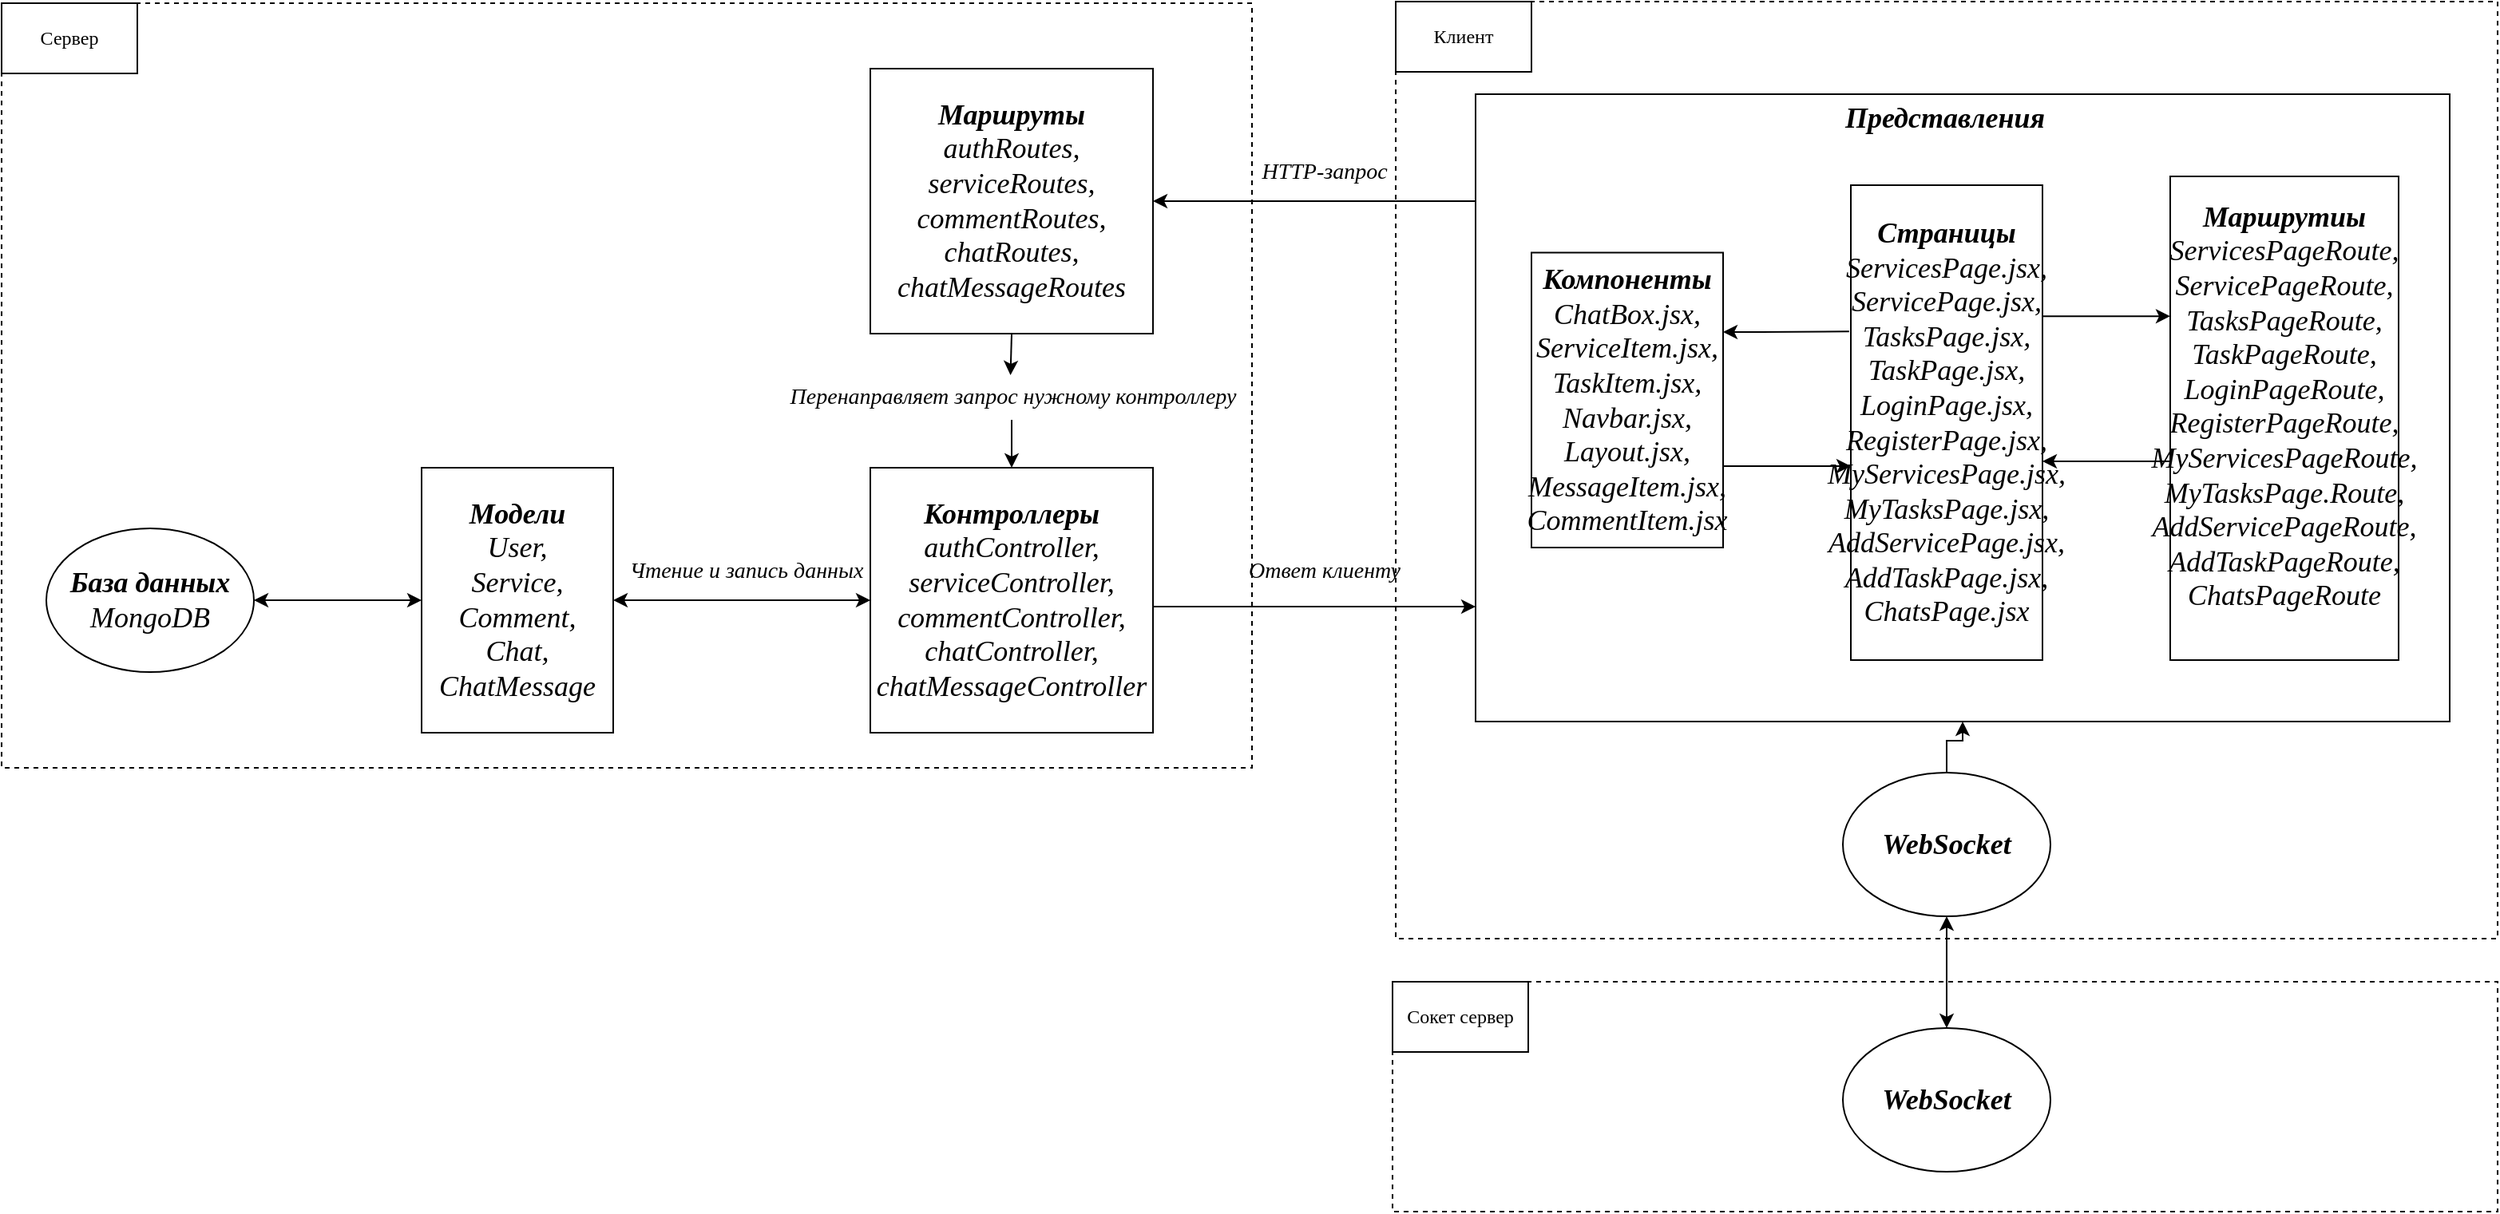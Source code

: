 <mxfile version="20.6.2" type="github">
  <diagram id="gd0Vs7x8epCB3-VAoTR1" name="Page-1">
    <mxGraphModel dx="1673" dy="896" grid="0" gridSize="10" guides="1" tooltips="1" connect="1" arrows="1" fold="1" page="1" pageScale="1" pageWidth="1600" pageHeight="1200" math="0" shadow="0">
      <root>
        <mxCell id="0" />
        <mxCell id="1" parent="0" />
        <mxCell id="AHjrq2r-RXmyC5x76Tg_-21" value="" style="rounded=0;whiteSpace=wrap;html=1;dashed=1;strokeWidth=1;fontFamily=GOST type A Regular;fontSource=https%3A%2F%2Fwebfonts.pro%2Flight-fonts%2F123-gost_type_a.html;" vertex="1" parent="1">
          <mxGeometry x="31" y="221" width="783" height="479" as="geometry" />
        </mxCell>
        <mxCell id="AHjrq2r-RXmyC5x76Tg_-8" value="" style="rounded=0;whiteSpace=wrap;html=1;dashed=1;strokeWidth=1;fontFamily=GOST type A Regular;fontSource=https%3A%2F%2Fwebfonts.pro%2Flight-fonts%2F123-gost_type_a.html;" vertex="1" parent="1">
          <mxGeometry x="904" y="220" width="690" height="587" as="geometry" />
        </mxCell>
        <mxCell id="AHjrq2r-RXmyC5x76Tg_-2" value="" style="rounded=0;whiteSpace=wrap;html=1;dashed=1;strokeWidth=1;fontFamily=GOST type A Regular;fontSource=https%3A%2F%2Fwebfonts.pro%2Flight-fonts%2F123-gost_type_a.html;" vertex="1" parent="1">
          <mxGeometry x="31" y="221" width="783" height="479" as="geometry" />
        </mxCell>
        <mxCell id="Rleqs9U9Go9pdxazjdjM-3" value="&lt;span style=&quot;font-size: 18px;&quot;&gt;&lt;b&gt;База данных&lt;/b&gt;&lt;br&gt;MongoDB&lt;br&gt;&lt;/span&gt;" style="ellipse;whiteSpace=wrap;html=1;fontSize=18;fontFamily=GOST type A Regular;fontSource=https%3A%2F%2Fwebfonts.pro%2Flight-fonts%2F123-gost_type_a.html;fontStyle=2" parent="1" vertex="1">
          <mxGeometry x="59" y="550" width="130" height="90" as="geometry" />
        </mxCell>
        <mxCell id="JAu2rXF-X8iYknNwJSAS-2" style="edgeStyle=orthogonalEdgeStyle;rounded=0;orthogonalLoop=1;jettySize=auto;html=1;exitX=1;exitY=0.5;exitDx=0;exitDy=0;entryX=0;entryY=0.5;entryDx=0;entryDy=0;endArrow=classic;endFill=1;startArrow=classic;startFill=1;fontFamily=GOST type A Regular;fontSource=https%3A%2F%2Fwebfonts.pro%2Flight-fonts%2F123-gost_type_a.html;fontStyle=2" parent="1" source="riICpPSAZor0eneKkd08-1" target="riICpPSAZor0eneKkd08-5" edge="1">
          <mxGeometry relative="1" as="geometry" />
        </mxCell>
        <mxCell id="riICpPSAZor0eneKkd08-1" value="&lt;font&gt;&lt;span style=&quot;font-size: 18px;&quot;&gt;&lt;b&gt;Модели&lt;/b&gt;&lt;/span&gt;&lt;/font&gt;&lt;br style=&quot;font-size: 18px;&quot;&gt;&lt;font&gt;&lt;span style=&quot;font-size: 18px;&quot;&gt;User,&lt;br&gt;Service,&lt;br&gt;Comment,&lt;br&gt;Chat,&lt;br&gt;ChatMessage&lt;br&gt;&lt;/span&gt;&lt;/font&gt;" style="rounded=0;whiteSpace=wrap;html=1;fontFamily=GOST type A Regular;fontSource=https%3A%2F%2Fwebfonts.pro%2Flight-fonts%2F123-gost_type_a.html;fontStyle=2" parent="1" vertex="1">
          <mxGeometry x="294" y="512" width="120" height="166" as="geometry" />
        </mxCell>
        <mxCell id="riICpPSAZor0eneKkd08-3" style="edgeStyle=orthogonalEdgeStyle;rounded=0;orthogonalLoop=1;jettySize=auto;html=1;exitX=0;exitY=0.5;exitDx=0;exitDy=0;entryX=1;entryY=0.5;entryDx=0;entryDy=0;fontFamily=GOST type A Regular;fontSource=https%3A%2F%2Fwebfonts.pro%2Flight-fonts%2F123-gost_type_a.html;startArrow=classic;startFill=1;endArrow=classic;endFill=1;fontStyle=2" parent="1" source="riICpPSAZor0eneKkd08-1" target="Rleqs9U9Go9pdxazjdjM-3" edge="1">
          <mxGeometry relative="1" as="geometry">
            <mxPoint x="292" y="589" as="sourcePoint" />
            <mxPoint x="176" y="589" as="targetPoint" />
          </mxGeometry>
        </mxCell>
        <mxCell id="JAu2rXF-X8iYknNwJSAS-6" style="edgeStyle=orthogonalEdgeStyle;rounded=0;orthogonalLoop=1;jettySize=auto;html=1;exitX=0.5;exitY=1;exitDx=0;exitDy=0;fontFamily=GOST type A Regular;fontSource=https%3A%2F%2Fwebfonts.pro%2Flight-fonts%2F123-gost_type_a.html;fontSize=14;startArrow=none;startFill=0;endArrow=classic;endFill=1;fontStyle=2;entryX=0.497;entryY=0.034;entryDx=0;entryDy=0;entryPerimeter=0;" parent="1" source="riICpPSAZor0eneKkd08-4" target="JAu2rXF-X8iYknNwJSAS-5" edge="1">
          <mxGeometry relative="1" as="geometry" />
        </mxCell>
        <mxCell id="riICpPSAZor0eneKkd08-4" value="&lt;font&gt;&lt;span style=&quot;font-size: 18px;&quot;&gt;&lt;b&gt;Маршруты&lt;/b&gt;&lt;/span&gt;&lt;/font&gt;&lt;br style=&quot;font-size: 18px;&quot;&gt;&lt;font&gt;&lt;span style=&quot;font-size: 18px;&quot;&gt;authRoutes,&lt;br&gt;serviceRoutes,&lt;br&gt;commentRoutes,&lt;br&gt;chatRoutes,&lt;br&gt;chatMessageRoutes&lt;br&gt;&lt;/span&gt;&lt;/font&gt;" style="rounded=0;whiteSpace=wrap;html=1;fontFamily=GOST type A Regular;fontSource=https%3A%2F%2Fwebfonts.pro%2Flight-fonts%2F123-gost_type_a.html;fontStyle=2" parent="1" vertex="1">
          <mxGeometry x="575" y="262" width="177" height="166" as="geometry" />
        </mxCell>
        <mxCell id="JAu2rXF-X8iYknNwJSAS-7" style="edgeStyle=orthogonalEdgeStyle;rounded=0;orthogonalLoop=1;jettySize=auto;html=1;exitX=0.5;exitY=0;exitDx=0;exitDy=0;fontFamily=GOST type A Regular;fontSource=https%3A%2F%2Fwebfonts.pro%2Flight-fonts%2F123-gost_type_a.html;fontSize=14;startArrow=classic;startFill=1;endArrow=none;endFill=0;fontStyle=2" parent="1" source="riICpPSAZor0eneKkd08-5" target="JAu2rXF-X8iYknNwJSAS-5" edge="1">
          <mxGeometry relative="1" as="geometry" />
        </mxCell>
        <mxCell id="JAu2rXF-X8iYknNwJSAS-10" style="edgeStyle=orthogonalEdgeStyle;rounded=0;orthogonalLoop=1;jettySize=auto;html=1;exitX=1;exitY=0.5;exitDx=0;exitDy=0;fontFamily=GOST type A Regular;fontSource=https%3A%2F%2Fwebfonts.pro%2Flight-fonts%2F123-gost_type_a.html;fontSize=14;startArrow=none;startFill=0;endArrow=classic;endFill=1;fontStyle=2" parent="1" source="riICpPSAZor0eneKkd08-5" edge="1" target="JAu2rXF-X8iYknNwJSAS-1">
          <mxGeometry relative="1" as="geometry">
            <mxPoint x="975" y="599" as="targetPoint" />
            <Array as="points">
              <mxPoint x="914" y="599" />
              <mxPoint x="914" y="599" />
            </Array>
          </mxGeometry>
        </mxCell>
        <mxCell id="riICpPSAZor0eneKkd08-5" value="&lt;font data-font-src=&quot;https://webfonts.pro/light-fonts/123-gost_type_a.html&quot;&gt;&lt;font&gt;&lt;span style=&quot;font-size: 18px;&quot;&gt;&lt;b&gt;Контроллеры&lt;/b&gt;&lt;/span&gt;&lt;/font&gt;&lt;br style=&quot;font-size: 18px;&quot;&gt;&lt;/font&gt;&lt;font&gt;&lt;font data-font-src=&quot;https://webfonts.pro/light-fonts/123-gost_type_a.html&quot;&gt;&lt;span style=&quot;font-size: 18px;&quot;&gt;authController,&lt;br&gt;serviceController,&lt;br&gt;comment&lt;/span&gt;&lt;span style=&quot;font-size: 18px;&quot;&gt;Controller,&lt;/span&gt;&lt;span style=&quot;font-size: 18px;&quot;&gt;&lt;br&gt;chat&lt;/span&gt;&lt;span style=&quot;font-size: 18px;&quot;&gt;Controller,&lt;/span&gt;&lt;span style=&quot;font-size: 18px;&quot;&gt;&lt;br&gt;chatMessage&lt;/span&gt;&lt;span style=&quot;font-size: 18px;&quot;&gt;Controller&lt;/span&gt;&lt;/font&gt;&lt;span style=&quot;font-size: 18px;&quot;&gt;&lt;br&gt;&lt;/span&gt;&lt;/font&gt;" style="rounded=0;whiteSpace=wrap;html=1;fontFamily=GOST type A Regular;fontSource=https%3A%2F%2Fwebfonts.pro%2Flight-fonts%2F123-gost_type_a.html;fontStyle=2" parent="1" vertex="1">
          <mxGeometry x="575" y="512" width="177" height="166" as="geometry" />
        </mxCell>
        <mxCell id="JAu2rXF-X8iYknNwJSAS-1" value="" style="rounded=0;whiteSpace=wrap;html=1;fontFamily=GOST type A Regular;fontSource=https%3A%2F%2Fwebfonts.pro%2Flight-fonts%2F123-gost_type_a.html;fontStyle=2" parent="1" vertex="1">
          <mxGeometry x="954" y="278" width="610" height="393" as="geometry" />
        </mxCell>
        <mxCell id="JAu2rXF-X8iYknNwJSAS-3" value="Чтение и запись данных" style="text;html=1;align=center;verticalAlign=middle;resizable=0;points=[];autosize=1;strokeColor=none;fillColor=none;fontFamily=GOST type A Regular;fontSource=https%3A%2F%2Fwebfonts.pro%2Flight-fonts%2F123-gost_type_a.html;fontStyle=2;fontSize=14;" parent="1" vertex="1">
          <mxGeometry x="428" y="562" width="137" height="29" as="geometry" />
        </mxCell>
        <mxCell id="JAu2rXF-X8iYknNwJSAS-5" value="Перенаправляет запрос нужному контроллеру" style="text;html=1;align=center;verticalAlign=middle;resizable=0;points=[];autosize=1;strokeColor=none;fillColor=none;fontSize=14;fontFamily=GOST type A Regular;fontStyle=2;fontSource=https%3A%2F%2Fwebfonts.pro%2Flight-fonts%2F123-gost_type_a.html;" parent="1" vertex="1">
          <mxGeometry x="541.5" y="453" width="244" height="29" as="geometry" />
        </mxCell>
        <mxCell id="JAu2rXF-X8iYknNwJSAS-9" value="HTTP-запрос" style="text;html=1;align=center;verticalAlign=middle;resizable=0;points=[];autosize=1;strokeColor=none;fillColor=none;fontSize=14;fontFamily=GOST type A Regular;fontSource=https%3A%2F%2Fwebfonts.pro%2Flight-fonts%2F123-gost_type_a.html;fontStyle=2" parent="1" vertex="1">
          <mxGeometry x="818" y="312" width="81" height="29" as="geometry" />
        </mxCell>
        <mxCell id="JAu2rXF-X8iYknNwJSAS-11" value="Ответ клиенту" style="text;html=1;align=center;verticalAlign=middle;resizable=0;points=[];autosize=1;strokeColor=none;fillColor=none;fontSize=14;fontFamily=GOST type A Regular;fontSource=https%3A%2F%2Fwebfonts.pro%2Flight-fonts%2F123-gost_type_a.html;fontStyle=2" parent="1" vertex="1">
          <mxGeometry x="811" y="562.88" width="95" height="29" as="geometry" />
        </mxCell>
        <mxCell id="AHjrq2r-RXmyC5x76Tg_-5" value="Сервер" style="text;html=1;strokeColor=default;fillColor=none;align=center;verticalAlign=middle;whiteSpace=wrap;rounded=0;strokeWidth=1;fontFamily=GOST type A Regular;fontSource=https%3A%2F%2Fwebfonts.pro%2Flight-fonts%2F123-gost_type_a.html;" vertex="1" parent="1">
          <mxGeometry x="31" y="221" width="85" height="44" as="geometry" />
        </mxCell>
        <mxCell id="AHjrq2r-RXmyC5x76Tg_-9" value="Клиент" style="text;html=1;strokeColor=default;fillColor=none;align=center;verticalAlign=middle;whiteSpace=wrap;rounded=0;strokeWidth=1;fontFamily=GOST type A Regular;fontSource=https%3A%2F%2Fwebfonts.pro%2Flight-fonts%2F123-gost_type_a.html;" vertex="1" parent="1">
          <mxGeometry x="904" y="220" width="85" height="44" as="geometry" />
        </mxCell>
        <mxCell id="AHjrq2r-RXmyC5x76Tg_-10" style="edgeStyle=orthogonalEdgeStyle;rounded=0;orthogonalLoop=1;jettySize=auto;html=1;fontFamily=GOST type A Regular;fontSource=https%3A%2F%2Fwebfonts.pro%2Flight-fonts%2F123-gost_type_a.html;fontSize=14;startArrow=classic;startFill=1;endArrow=none;endFill=0;fontStyle=2" edge="1" parent="1" source="riICpPSAZor0eneKkd08-4" target="JAu2rXF-X8iYknNwJSAS-1">
          <mxGeometry relative="1" as="geometry">
            <mxPoint x="975" y="348.29" as="targetPoint" />
            <mxPoint x="729" y="348.29" as="sourcePoint" />
            <Array as="points">
              <mxPoint x="901" y="345" />
              <mxPoint x="901" y="345" />
            </Array>
          </mxGeometry>
        </mxCell>
        <mxCell id="AHjrq2r-RXmyC5x76Tg_-12" value="&lt;font&gt;&lt;span style=&quot;font-size: 18px;&quot;&gt;&lt;b&gt;&lt;i&gt;Страницы&lt;/i&gt;&lt;/b&gt;&lt;/span&gt;&lt;/font&gt;&lt;br style=&quot;font-style: italic; font-size: 18px;&quot;&gt;&lt;font style=&quot;font-style: italic;&quot;&gt;&lt;span style=&quot;font-size: 18px;&quot;&gt;ServicesPage.jsx,&lt;br&gt;ServicePage.jsx,&lt;br&gt;&lt;/span&gt;&lt;span style=&quot;font-size: 18px;&quot;&gt;TasksPage.jsx,&lt;br&gt;TaskPage.jsx,&lt;br&gt;LoginPage.jsx,&lt;br&gt;&lt;/span&gt;&lt;span style=&quot;font-size: 18px;&quot;&gt;RegisterPage.jsx,&lt;/span&gt;&lt;span style=&quot;font-size: 18px;&quot;&gt;&lt;br&gt;&lt;/span&gt;&lt;span style=&quot;font-size: 18px;&quot;&gt;MyServicesPage.jsx,&lt;br&gt;&lt;/span&gt;&lt;span style=&quot;font-size: 18px;&quot;&gt;MyTasksPage.jsx,&lt;br&gt;AddServicePage.jsx,&lt;br&gt;&lt;/span&gt;&lt;span style=&quot;font-size: 18px;&quot;&gt;AddTaskPage.jsx,&lt;br&gt;ChatsPage.jsx&lt;/span&gt;&lt;/font&gt;" style="rounded=0;whiteSpace=wrap;html=1;strokeColor=default;strokeWidth=1;fontFamily=GOST type A Regular;fontSource=https%3A%2F%2Fwebfonts.pro%2Flight-fonts%2F123-gost_type_a.html;" vertex="1" parent="1">
          <mxGeometry x="1189" y="335" width="120" height="297.5" as="geometry" />
        </mxCell>
        <mxCell id="AHjrq2r-RXmyC5x76Tg_-13" value="&lt;b style=&quot;font-size: 18px; font-style: italic;&quot;&gt;Представления&lt;/b&gt;" style="text;html=1;strokeColor=none;fillColor=none;align=center;verticalAlign=middle;whiteSpace=wrap;rounded=0;strokeWidth=1;fontFamily=GOST type A Regular;fontSource=https%3A%2F%2Fwebfonts.pro%2Flight-fonts%2F123-gost_type_a.html;" vertex="1" parent="1">
          <mxGeometry x="1218" y="278" width="60" height="30" as="geometry" />
        </mxCell>
        <mxCell id="AHjrq2r-RXmyC5x76Tg_-14" value="&lt;font&gt;&lt;span style=&quot;font-size: 18px;&quot;&gt;&lt;b&gt;&lt;i&gt;Компоненты&lt;/i&gt;&lt;/b&gt;&lt;/span&gt;&lt;/font&gt;&lt;br style=&quot;font-style: italic; font-size: 18px;&quot;&gt;&lt;font style=&quot;font-style: italic;&quot;&gt;&lt;span style=&quot;font-size: 18px;&quot;&gt;ChatBox.jsx,&lt;br&gt;ServiceItem.jsx,&lt;br&gt;&lt;/span&gt;&lt;span style=&quot;font-size: 18px;&quot;&gt;TaskItem.jsx,&lt;br&gt;Navbar.jsx,&lt;br&gt;Layout.jsx,&lt;br&gt;&lt;/span&gt;&lt;span style=&quot;font-size: 18px;&quot;&gt;MessageItem.jsx,&lt;/span&gt;&lt;span style=&quot;font-size: 18px;&quot;&gt;&lt;br&gt;&lt;/span&gt;&lt;span style=&quot;font-size: 18px;&quot;&gt;CommentItem.jsx&lt;/span&gt;&lt;/font&gt;" style="rounded=0;whiteSpace=wrap;html=1;strokeColor=default;strokeWidth=1;fontFamily=GOST type A Regular;fontSource=https%3A%2F%2Fwebfonts.pro%2Flight-fonts%2F123-gost_type_a.html;" vertex="1" parent="1">
          <mxGeometry x="989" y="377.25" width="120" height="184.75" as="geometry" />
        </mxCell>
        <mxCell id="AHjrq2r-RXmyC5x76Tg_-16" value="&lt;font&gt;&lt;span style=&quot;font-size: 18px;&quot;&gt;&lt;b&gt;&lt;i&gt;Маршрутиы&lt;/i&gt;&lt;/b&gt;&lt;/span&gt;&lt;/font&gt;&lt;br style=&quot;font-style: italic; font-size: 18px;&quot;&gt;&lt;font style=&quot;font-style: italic;&quot;&gt;&lt;span style=&quot;font-size: 18px;&quot;&gt;ServicesPage&lt;/span&gt;&lt;span style=&quot;font-size: 18px;&quot;&gt;Route&lt;/span&gt;&lt;span style=&quot;font-size: 18px;&quot;&gt;,&lt;br&gt;ServicePage&lt;/span&gt;&lt;span style=&quot;font-size: 18px;&quot;&gt;Route&lt;/span&gt;&lt;span style=&quot;font-size: 18px;&quot;&gt;,&lt;br&gt;&lt;/span&gt;&lt;span style=&quot;font-size: 18px;&quot;&gt;TasksPage&lt;/span&gt;&lt;span style=&quot;font-size: 18px;&quot;&gt;Route&lt;/span&gt;&lt;span style=&quot;font-size: 18px;&quot;&gt;,&lt;br&gt;TaskPage&lt;/span&gt;&lt;span style=&quot;font-size: 18px;&quot;&gt;Route&lt;/span&gt;&lt;span style=&quot;font-size: 18px;&quot;&gt;,&lt;br&gt;LoginPage&lt;/span&gt;&lt;span style=&quot;font-size: 18px;&quot;&gt;Route&lt;/span&gt;&lt;span style=&quot;font-size: 18px;&quot;&gt;,&lt;br&gt;&lt;/span&gt;&lt;span style=&quot;font-size: 18px;&quot;&gt;RegisterPage&lt;/span&gt;&lt;span style=&quot;font-size: 18px;&quot;&gt;Route&lt;/span&gt;&lt;span style=&quot;font-size: 18px;&quot;&gt;,&lt;/span&gt;&lt;span style=&quot;font-size: 18px;&quot;&gt;&lt;br&gt;&lt;/span&gt;&lt;span style=&quot;font-size: 18px;&quot;&gt;MyServicesPage&lt;/span&gt;&lt;span style=&quot;font-size: 18px;&quot;&gt;Route,&lt;/span&gt;&lt;span style=&quot;font-size: 18px;&quot;&gt;&lt;br&gt;&lt;/span&gt;&lt;span style=&quot;font-size: 18px;&quot;&gt;MyTasksPage.&lt;/span&gt;&lt;span style=&quot;font-size: 18px;&quot;&gt;Route&lt;/span&gt;&lt;span style=&quot;font-size: 18px;&quot;&gt;,&lt;br&gt;AddServicePage&lt;/span&gt;&lt;span style=&quot;font-size: 18px;&quot;&gt;Route&lt;/span&gt;&lt;span style=&quot;font-size: 18px;&quot;&gt;,&lt;br&gt;&lt;/span&gt;&lt;span style=&quot;font-size: 18px;&quot;&gt;AddTaskPage&lt;/span&gt;&lt;span style=&quot;font-size: 18px;&quot;&gt;Route,&lt;/span&gt;&lt;span style=&quot;font-size: 18px;&quot;&gt;&lt;br&gt;ChatsPageRoute&lt;/span&gt;&lt;span style=&quot;font-size: 18px;&quot;&gt;&lt;br&gt;&lt;/span&gt;&lt;br&gt;&lt;/font&gt;" style="rounded=0;whiteSpace=wrap;html=1;strokeColor=default;strokeWidth=1;fontFamily=GOST type A Regular;fontSource=https%3A%2F%2Fwebfonts.pro%2Flight-fonts%2F123-gost_type_a.html;" vertex="1" parent="1">
          <mxGeometry x="1389" y="329.5" width="143" height="303" as="geometry" />
        </mxCell>
        <mxCell id="AHjrq2r-RXmyC5x76Tg_-17" style="edgeStyle=orthogonalEdgeStyle;rounded=0;orthogonalLoop=1;jettySize=auto;html=1;fontFamily=GOST type A Regular;fontSource=https%3A%2F%2Fwebfonts.pro%2Flight-fonts%2F123-gost_type_a.html;fontSize=14;startArrow=classic;startFill=1;endArrow=none;endFill=0;fontStyle=2;entryX=-0.009;entryY=0.308;entryDx=0;entryDy=0;entryPerimeter=0;" edge="1" parent="1" source="AHjrq2r-RXmyC5x76Tg_-14" target="AHjrq2r-RXmyC5x76Tg_-12">
          <mxGeometry relative="1" as="geometry">
            <mxPoint x="1338" y="432.004" as="targetPoint" />
            <mxPoint x="1092" y="432.0" as="sourcePoint" />
            <Array as="points">
              <mxPoint x="1133" y="427" />
              <mxPoint x="1133" y="427" />
            </Array>
          </mxGeometry>
        </mxCell>
        <mxCell id="AHjrq2r-RXmyC5x76Tg_-18" style="edgeStyle=orthogonalEdgeStyle;rounded=0;orthogonalLoop=1;jettySize=auto;html=1;fontFamily=GOST type A Regular;fontSource=https%3A%2F%2Fwebfonts.pro%2Flight-fonts%2F123-gost_type_a.html;fontSize=14;startArrow=none;startFill=0;endArrow=classic;endFill=1;fontStyle=2;" edge="1" parent="1" source="AHjrq2r-RXmyC5x76Tg_-14" target="AHjrq2r-RXmyC5x76Tg_-12">
          <mxGeometry relative="1" as="geometry">
            <mxPoint x="1174.92" y="511" as="targetPoint" />
            <mxPoint x="1092" y="511.37" as="sourcePoint" />
            <Array as="points">
              <mxPoint x="1155" y="511" />
              <mxPoint x="1155" y="511" />
            </Array>
          </mxGeometry>
        </mxCell>
        <mxCell id="AHjrq2r-RXmyC5x76Tg_-19" style="edgeStyle=orthogonalEdgeStyle;rounded=0;orthogonalLoop=1;jettySize=auto;html=1;fontFamily=GOST type A Regular;fontSource=https%3A%2F%2Fwebfonts.pro%2Flight-fonts%2F123-gost_type_a.html;fontSize=14;startArrow=none;startFill=0;endArrow=classic;endFill=1;fontStyle=2;exitX=1;exitY=0.276;exitDx=0;exitDy=0;exitPerimeter=0;" edge="1" parent="1" source="AHjrq2r-RXmyC5x76Tg_-12" target="AHjrq2r-RXmyC5x76Tg_-16">
          <mxGeometry relative="1" as="geometry">
            <mxPoint x="1186" y="521" as="targetPoint" />
            <mxPoint x="1102" y="521" as="sourcePoint" />
            <Array as="points">
              <mxPoint x="1348" y="417" />
              <mxPoint x="1348" y="417" />
            </Array>
          </mxGeometry>
        </mxCell>
        <mxCell id="AHjrq2r-RXmyC5x76Tg_-20" style="edgeStyle=orthogonalEdgeStyle;rounded=0;orthogonalLoop=1;jettySize=auto;html=1;fontFamily=GOST type A Regular;fontSource=https%3A%2F%2Fwebfonts.pro%2Flight-fonts%2F123-gost_type_a.html;fontSize=14;startArrow=none;startFill=0;endArrow=classic;endFill=1;fontStyle=2;" edge="1" parent="1" source="AHjrq2r-RXmyC5x76Tg_-16" target="AHjrq2r-RXmyC5x76Tg_-12">
          <mxGeometry relative="1" as="geometry">
            <mxPoint x="1186" y="521" as="targetPoint" />
            <mxPoint x="1102" y="521" as="sourcePoint" />
            <Array as="points">
              <mxPoint x="1337" y="508" />
              <mxPoint x="1337" y="508" />
            </Array>
          </mxGeometry>
        </mxCell>
        <mxCell id="AHjrq2r-RXmyC5x76Tg_-22" value="" style="rounded=0;whiteSpace=wrap;html=1;dashed=1;strokeWidth=1;fontFamily=GOST type A Regular;fontSource=https%3A%2F%2Fwebfonts.pro%2Flight-fonts%2F123-gost_type_a.html;" vertex="1" parent="1">
          <mxGeometry x="902" y="834" width="692" height="144" as="geometry" />
        </mxCell>
        <mxCell id="AHjrq2r-RXmyC5x76Tg_-23" value="Сокет сервер" style="text;html=1;strokeColor=default;fillColor=none;align=center;verticalAlign=middle;whiteSpace=wrap;rounded=0;strokeWidth=1;fontFamily=GOST type A Regular;fontSource=https%3A%2F%2Fwebfonts.pro%2Flight-fonts%2F123-gost_type_a.html;" vertex="1" parent="1">
          <mxGeometry x="902" y="834" width="85" height="44" as="geometry" />
        </mxCell>
        <mxCell id="AHjrq2r-RXmyC5x76Tg_-29" style="edgeStyle=orthogonalEdgeStyle;rounded=0;orthogonalLoop=1;jettySize=auto;html=1;fontFamily=GOST type A Regular;fontSource=https%3A%2F%2Fwebfonts.pro%2Flight-fonts%2F123-gost_type_a.html;startArrow=none;startFill=0;endArrow=classic;endFill=1;" edge="1" parent="1" source="AHjrq2r-RXmyC5x76Tg_-24" target="JAu2rXF-X8iYknNwJSAS-1">
          <mxGeometry relative="1" as="geometry" />
        </mxCell>
        <mxCell id="AHjrq2r-RXmyC5x76Tg_-24" value="&lt;span style=&quot;font-size: 18px;&quot;&gt;&lt;b&gt;WebSocket&lt;/b&gt;&lt;br&gt;&lt;/span&gt;" style="ellipse;whiteSpace=wrap;html=1;fontSize=18;fontFamily=GOST type A Regular;fontSource=https%3A%2F%2Fwebfonts.pro%2Flight-fonts%2F123-gost_type_a.html;fontStyle=2" vertex="1" parent="1">
          <mxGeometry x="1184" y="703" width="130" height="90" as="geometry" />
        </mxCell>
        <mxCell id="AHjrq2r-RXmyC5x76Tg_-25" value="&lt;span style=&quot;font-size: 18px;&quot;&gt;&lt;b&gt;WebSocket&lt;/b&gt;&lt;br&gt;&lt;/span&gt;" style="ellipse;whiteSpace=wrap;html=1;fontSize=18;fontFamily=GOST type A Regular;fontSource=https%3A%2F%2Fwebfonts.pro%2Flight-fonts%2F123-gost_type_a.html;fontStyle=2" vertex="1" parent="1">
          <mxGeometry x="1184" y="863" width="130" height="90" as="geometry" />
        </mxCell>
        <mxCell id="AHjrq2r-RXmyC5x76Tg_-26" style="edgeStyle=orthogonalEdgeStyle;rounded=0;orthogonalLoop=1;jettySize=auto;html=1;entryX=0.5;entryY=0;entryDx=0;entryDy=0;fontFamily=GOST type A Regular;fontSource=https%3A%2F%2Fwebfonts.pro%2Flight-fonts%2F123-gost_type_a.html;startArrow=classic;startFill=1;endArrow=classic;endFill=1;fontStyle=2" edge="1" parent="1" source="AHjrq2r-RXmyC5x76Tg_-24" target="AHjrq2r-RXmyC5x76Tg_-25">
          <mxGeometry relative="1" as="geometry">
            <mxPoint x="304" y="605" as="sourcePoint" />
            <mxPoint x="199.0" y="605" as="targetPoint" />
          </mxGeometry>
        </mxCell>
      </root>
    </mxGraphModel>
  </diagram>
</mxfile>
